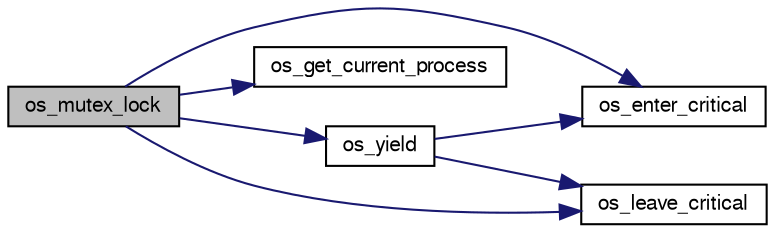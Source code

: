 digraph G
{
  edge [fontname="FreeSans",fontsize="10",labelfontname="FreeSans",labelfontsize="10"];
  node [fontname="FreeSans",fontsize="10",shape=record];
  rankdir=LR;
  Node1 [label="os_mutex_lock",height=0.2,width=0.4,color="black", fillcolor="grey75", style="filled" fontcolor="black"];
  Node1 -> Node2 [color="midnightblue",fontsize="10",style="solid",fontname="FreeSans"];
  Node2 [label="os_enter_critical",height=0.2,width=0.4,color="black", fillcolor="white", style="filled",URL="$group__os__port__group.html#ga8c5be06e8a791ac257e372d19a41e527",tooltip="Start of a critical code region. Preemptive context switches cannot occur when in a critical region..."];
  Node1 -> Node3 [color="midnightblue",fontsize="10",style="solid",fontname="FreeSans"];
  Node3 [label="os_get_current_process",height=0.2,width=0.4,color="black", fillcolor="white", style="filled",URL="$os__core_8c.html#a032d6f1843bb998a4162c8798bfb23d3",tooltip="Get the current process."];
  Node1 -> Node4 [color="midnightblue",fontsize="10",style="solid",fontname="FreeSans"];
  Node4 [label="os_leave_critical",height=0.2,width=0.4,color="black", fillcolor="white", style="filled",URL="$group__os__port__group.html#ga1ed5e871f1b9707aafedd8f97d9d6524",tooltip="Exit a critical code region. ."];
  Node1 -> Node5 [color="midnightblue",fontsize="10",style="solid",fontname="FreeSans"];
  Node5 [label="os_yield",height=0.2,width=0.4,color="black", fillcolor="white", style="filled",URL="$group__group__os__public__api.html#ga02d2fa79b4b720c7906a7262740db686",tooltip="Call the scheduler to switch to a new task that is ready to run. This function is useful for cooperat..."];
  Node5 -> Node2 [color="midnightblue",fontsize="10",style="solid",fontname="FreeSans"];
  Node5 -> Node4 [color="midnightblue",fontsize="10",style="solid",fontname="FreeSans"];
}
